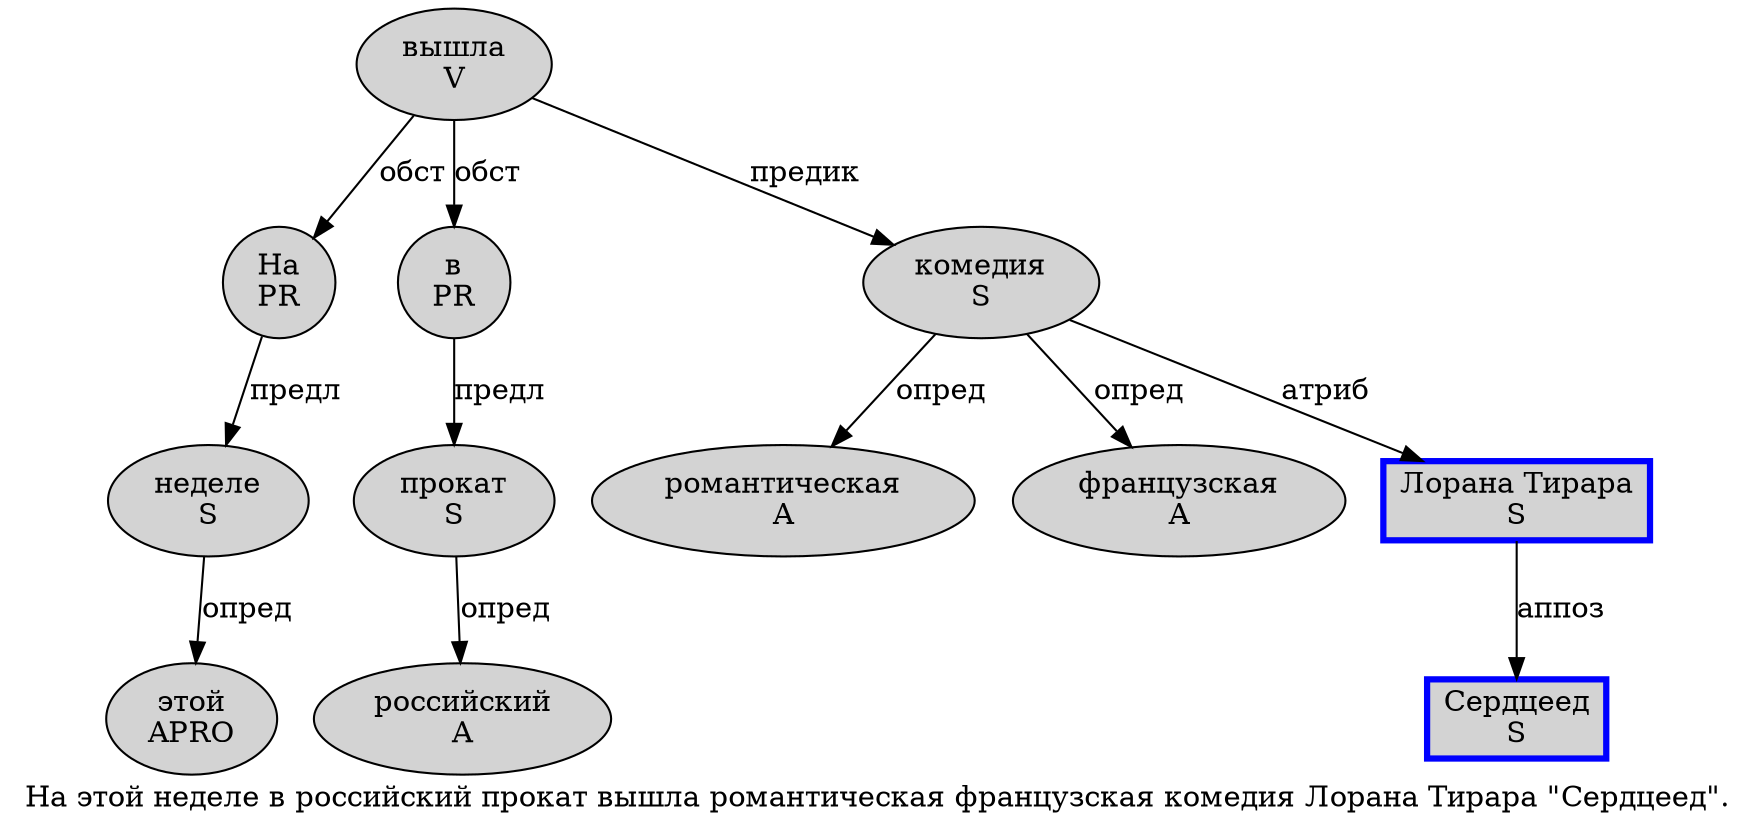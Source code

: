 digraph SENTENCE_43 {
	graph [label="На этой неделе в российский прокат вышла романтическая французская комедия Лорана Тирара \"Сердцеед\"."]
	node [style=filled]
		0 [label="На
PR" color="" fillcolor=lightgray penwidth=1 shape=ellipse]
		1 [label="этой
APRO" color="" fillcolor=lightgray penwidth=1 shape=ellipse]
		2 [label="неделе
S" color="" fillcolor=lightgray penwidth=1 shape=ellipse]
		3 [label="в
PR" color="" fillcolor=lightgray penwidth=1 shape=ellipse]
		4 [label="российский
A" color="" fillcolor=lightgray penwidth=1 shape=ellipse]
		5 [label="прокат
S" color="" fillcolor=lightgray penwidth=1 shape=ellipse]
		6 [label="вышла
V" color="" fillcolor=lightgray penwidth=1 shape=ellipse]
		7 [label="романтическая
A" color="" fillcolor=lightgray penwidth=1 shape=ellipse]
		8 [label="французская
A" color="" fillcolor=lightgray penwidth=1 shape=ellipse]
		9 [label="комедия
S" color="" fillcolor=lightgray penwidth=1 shape=ellipse]
		10 [label="Лорана Тирара
S" color=blue fillcolor=lightgray penwidth=3 shape=box]
		12 [label="Сердцеед
S" color=blue fillcolor=lightgray penwidth=3 shape=box]
			3 -> 5 [label="предл"]
			5 -> 4 [label="опред"]
			0 -> 2 [label="предл"]
			10 -> 12 [label="аппоз"]
			9 -> 7 [label="опред"]
			9 -> 8 [label="опред"]
			9 -> 10 [label="атриб"]
			6 -> 0 [label="обст"]
			6 -> 3 [label="обст"]
			6 -> 9 [label="предик"]
			2 -> 1 [label="опред"]
}